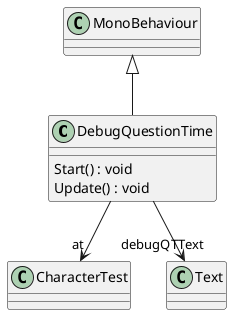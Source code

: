 @startuml
class DebugQuestionTime {
    Start() : void
    Update() : void
}
MonoBehaviour <|-- DebugQuestionTime
DebugQuestionTime --> "at" CharacterTest
DebugQuestionTime --> "debugQTText" Text
@enduml
